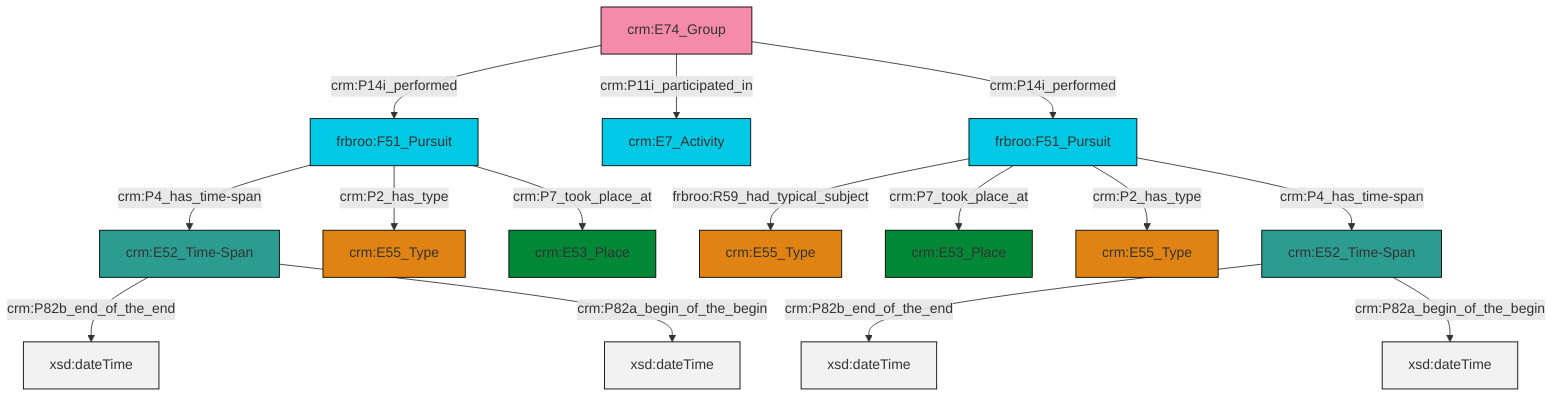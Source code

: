 graph TD
classDef Literal fill:#f2f2f2,stroke:#000000;
classDef CRM_Entity fill:#FFFFFF,stroke:#000000;
classDef Temporal_Entity fill:#00C9E6, stroke:#000000;
classDef Type fill:#E18312, stroke:#000000;
classDef Time-Span fill:#2C9C91, stroke:#000000;
classDef Appellation fill:#FFEB7F, stroke:#000000;
classDef Place fill:#008836, stroke:#000000;
classDef Persistent_Item fill:#B266B2, stroke:#000000;
classDef Conceptual_Object fill:#FFD700, stroke:#000000;
classDef Physical_Thing fill:#D2B48C, stroke:#000000;
classDef Actor fill:#f58aad, stroke:#000000;
classDef PC_Classes fill:#4ce600, stroke:#000000;
classDef Multi fill:#cccccc,stroke:#000000;

4["frbroo:F51_Pursuit"]:::Temporal_Entity -->|frbroo:R59_had_typical_subject| 5["crm:E55_Type"]:::Type
10["frbroo:F51_Pursuit"]:::Temporal_Entity -->|crm:P4_has_time-span| 8["crm:E52_Time-Span"]:::Time-Span
11["crm:E74_Group"]:::Actor -->|crm:P14i_performed| 10["frbroo:F51_Pursuit"]:::Temporal_Entity
2["crm:E52_Time-Span"]:::Time-Span -->|crm:P82b_end_of_the_end| 12[xsd:dateTime]:::Literal
4["frbroo:F51_Pursuit"]:::Temporal_Entity -->|crm:P7_took_place_at| 13["crm:E53_Place"]:::Place
10["frbroo:F51_Pursuit"]:::Temporal_Entity -->|crm:P2_has_type| 6["crm:E55_Type"]:::Type
8["crm:E52_Time-Span"]:::Time-Span -->|crm:P82b_end_of_the_end| 17[xsd:dateTime]:::Literal
11["crm:E74_Group"]:::Actor -->|crm:P11i_participated_in| 15["crm:E7_Activity"]:::Temporal_Entity
11["crm:E74_Group"]:::Actor -->|crm:P14i_performed| 4["frbroo:F51_Pursuit"]:::Temporal_Entity
4["frbroo:F51_Pursuit"]:::Temporal_Entity -->|crm:P2_has_type| 21["crm:E55_Type"]:::Type
8["crm:E52_Time-Span"]:::Time-Span -->|crm:P82a_begin_of_the_begin| 25[xsd:dateTime]:::Literal
2["crm:E52_Time-Span"]:::Time-Span -->|crm:P82a_begin_of_the_begin| 26[xsd:dateTime]:::Literal
10["frbroo:F51_Pursuit"]:::Temporal_Entity -->|crm:P7_took_place_at| 0["crm:E53_Place"]:::Place
4["frbroo:F51_Pursuit"]:::Temporal_Entity -->|crm:P4_has_time-span| 2["crm:E52_Time-Span"]:::Time-Span
